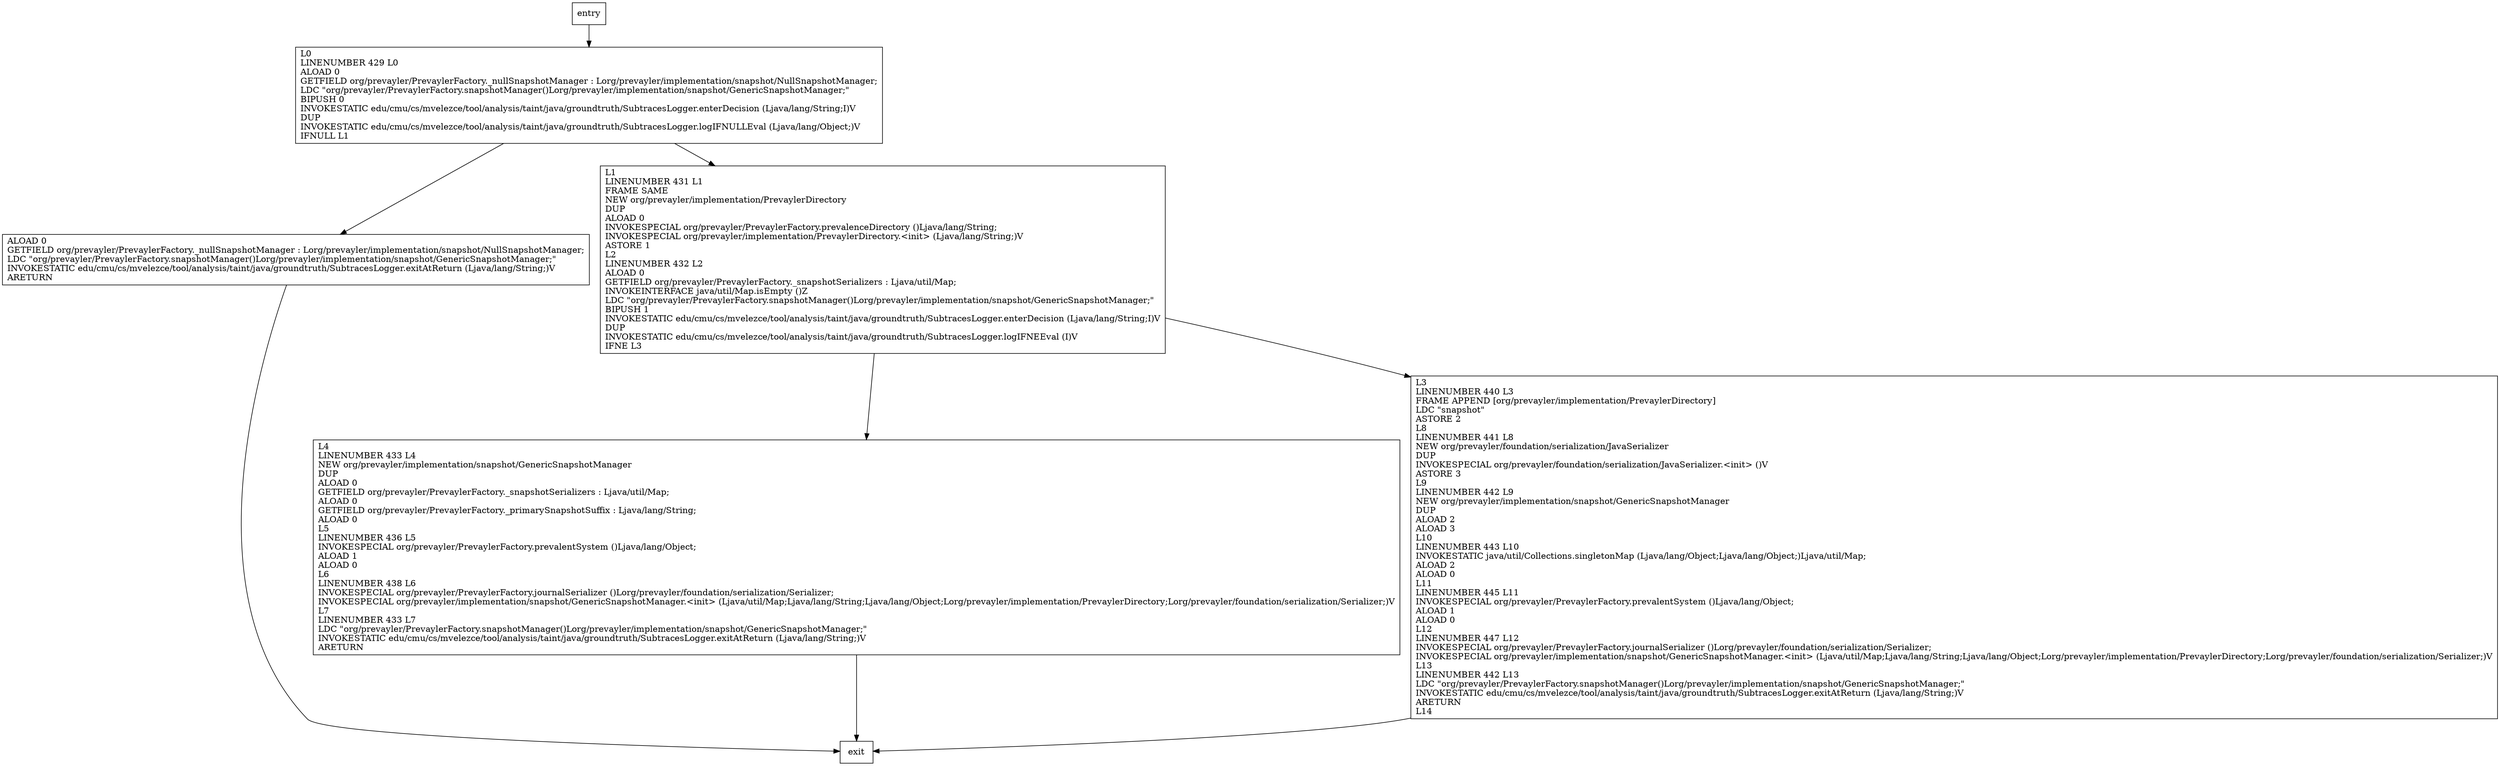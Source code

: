 digraph snapshotManager {
node [shape=record];
1389162903 [label="ALOAD 0\lGETFIELD org/prevayler/PrevaylerFactory._nullSnapshotManager : Lorg/prevayler/implementation/snapshot/NullSnapshotManager;\lLDC \"org/prevayler/PrevaylerFactory.snapshotManager()Lorg/prevayler/implementation/snapshot/GenericSnapshotManager;\"\lINVOKESTATIC edu/cmu/cs/mvelezce/tool/analysis/taint/java/groundtruth/SubtracesLogger.exitAtReturn (Ljava/lang/String;)V\lARETURN\l"];
721840156 [label="L1\lLINENUMBER 431 L1\lFRAME SAME\lNEW org/prevayler/implementation/PrevaylerDirectory\lDUP\lALOAD 0\lINVOKESPECIAL org/prevayler/PrevaylerFactory.prevalenceDirectory ()Ljava/lang/String;\lINVOKESPECIAL org/prevayler/implementation/PrevaylerDirectory.\<init\> (Ljava/lang/String;)V\lASTORE 1\lL2\lLINENUMBER 432 L2\lALOAD 0\lGETFIELD org/prevayler/PrevaylerFactory._snapshotSerializers : Ljava/util/Map;\lINVOKEINTERFACE java/util/Map.isEmpty ()Z\lLDC \"org/prevayler/PrevaylerFactory.snapshotManager()Lorg/prevayler/implementation/snapshot/GenericSnapshotManager;\"\lBIPUSH 1\lINVOKESTATIC edu/cmu/cs/mvelezce/tool/analysis/taint/java/groundtruth/SubtracesLogger.enterDecision (Ljava/lang/String;I)V\lDUP\lINVOKESTATIC edu/cmu/cs/mvelezce/tool/analysis/taint/java/groundtruth/SubtracesLogger.logIFNEEval (I)V\lIFNE L3\l"];
553039584 [label="L4\lLINENUMBER 433 L4\lNEW org/prevayler/implementation/snapshot/GenericSnapshotManager\lDUP\lALOAD 0\lGETFIELD org/prevayler/PrevaylerFactory._snapshotSerializers : Ljava/util/Map;\lALOAD 0\lGETFIELD org/prevayler/PrevaylerFactory._primarySnapshotSuffix : Ljava/lang/String;\lALOAD 0\lL5\lLINENUMBER 436 L5\lINVOKESPECIAL org/prevayler/PrevaylerFactory.prevalentSystem ()Ljava/lang/Object;\lALOAD 1\lALOAD 0\lL6\lLINENUMBER 438 L6\lINVOKESPECIAL org/prevayler/PrevaylerFactory.journalSerializer ()Lorg/prevayler/foundation/serialization/Serializer;\lINVOKESPECIAL org/prevayler/implementation/snapshot/GenericSnapshotManager.\<init\> (Ljava/util/Map;Ljava/lang/String;Ljava/lang/Object;Lorg/prevayler/implementation/PrevaylerDirectory;Lorg/prevayler/foundation/serialization/Serializer;)V\lL7\lLINENUMBER 433 L7\lLDC \"org/prevayler/PrevaylerFactory.snapshotManager()Lorg/prevayler/implementation/snapshot/GenericSnapshotManager;\"\lINVOKESTATIC edu/cmu/cs/mvelezce/tool/analysis/taint/java/groundtruth/SubtracesLogger.exitAtReturn (Ljava/lang/String;)V\lARETURN\l"];
317366989 [label="L0\lLINENUMBER 429 L0\lALOAD 0\lGETFIELD org/prevayler/PrevaylerFactory._nullSnapshotManager : Lorg/prevayler/implementation/snapshot/NullSnapshotManager;\lLDC \"org/prevayler/PrevaylerFactory.snapshotManager()Lorg/prevayler/implementation/snapshot/GenericSnapshotManager;\"\lBIPUSH 0\lINVOKESTATIC edu/cmu/cs/mvelezce/tool/analysis/taint/java/groundtruth/SubtracesLogger.enterDecision (Ljava/lang/String;I)V\lDUP\lINVOKESTATIC edu/cmu/cs/mvelezce/tool/analysis/taint/java/groundtruth/SubtracesLogger.logIFNULLEval (Ljava/lang/Object;)V\lIFNULL L1\l"];
1741522169 [label="L3\lLINENUMBER 440 L3\lFRAME APPEND [org/prevayler/implementation/PrevaylerDirectory]\lLDC \"snapshot\"\lASTORE 2\lL8\lLINENUMBER 441 L8\lNEW org/prevayler/foundation/serialization/JavaSerializer\lDUP\lINVOKESPECIAL org/prevayler/foundation/serialization/JavaSerializer.\<init\> ()V\lASTORE 3\lL9\lLINENUMBER 442 L9\lNEW org/prevayler/implementation/snapshot/GenericSnapshotManager\lDUP\lALOAD 2\lALOAD 3\lL10\lLINENUMBER 443 L10\lINVOKESTATIC java/util/Collections.singletonMap (Ljava/lang/Object;Ljava/lang/Object;)Ljava/util/Map;\lALOAD 2\lALOAD 0\lL11\lLINENUMBER 445 L11\lINVOKESPECIAL org/prevayler/PrevaylerFactory.prevalentSystem ()Ljava/lang/Object;\lALOAD 1\lALOAD 0\lL12\lLINENUMBER 447 L12\lINVOKESPECIAL org/prevayler/PrevaylerFactory.journalSerializer ()Lorg/prevayler/foundation/serialization/Serializer;\lINVOKESPECIAL org/prevayler/implementation/snapshot/GenericSnapshotManager.\<init\> (Ljava/util/Map;Ljava/lang/String;Ljava/lang/Object;Lorg/prevayler/implementation/PrevaylerDirectory;Lorg/prevayler/foundation/serialization/Serializer;)V\lL13\lLINENUMBER 442 L13\lLDC \"org/prevayler/PrevaylerFactory.snapshotManager()Lorg/prevayler/implementation/snapshot/GenericSnapshotManager;\"\lINVOKESTATIC edu/cmu/cs/mvelezce/tool/analysis/taint/java/groundtruth/SubtracesLogger.exitAtReturn (Ljava/lang/String;)V\lARETURN\lL14\l"];
entry;
exit;
entry -> 317366989;
1389162903 -> exit;
721840156 -> 553039584;
721840156 -> 1741522169;
553039584 -> exit;
317366989 -> 1389162903;
317366989 -> 721840156;
1741522169 -> exit;
}
